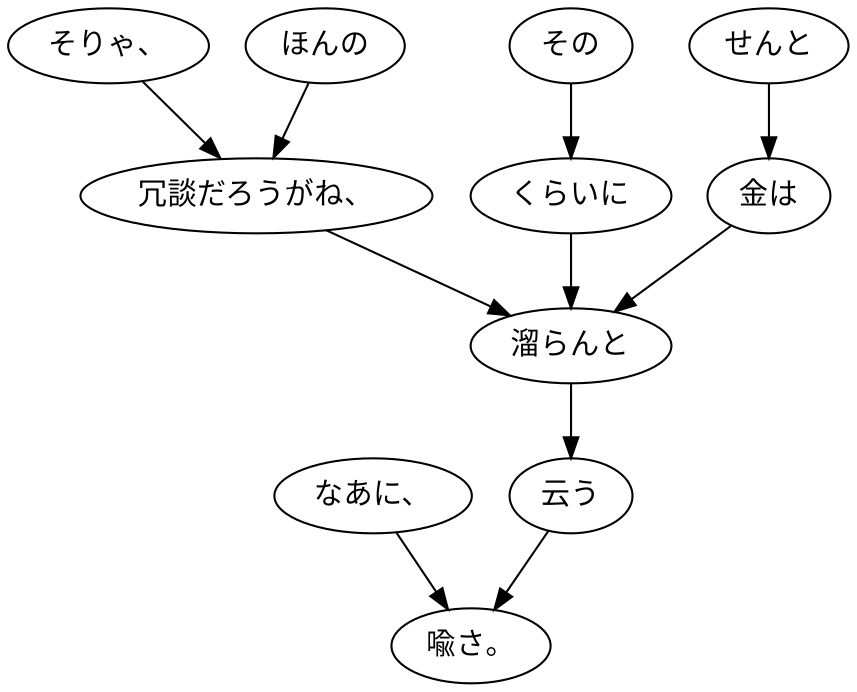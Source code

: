 digraph graph2346 {
	node0 [label="なあに、"];
	node1 [label="そりゃ、"];
	node2 [label="ほんの"];
	node3 [label="冗談だろうがね、"];
	node4 [label="その"];
	node5 [label="くらいに"];
	node6 [label="せんと"];
	node7 [label="金は"];
	node8 [label="溜らんと"];
	node9 [label="云う"];
	node10 [label="喩さ。"];
	node0 -> node10;
	node1 -> node3;
	node2 -> node3;
	node3 -> node8;
	node4 -> node5;
	node5 -> node8;
	node6 -> node7;
	node7 -> node8;
	node8 -> node9;
	node9 -> node10;
}
